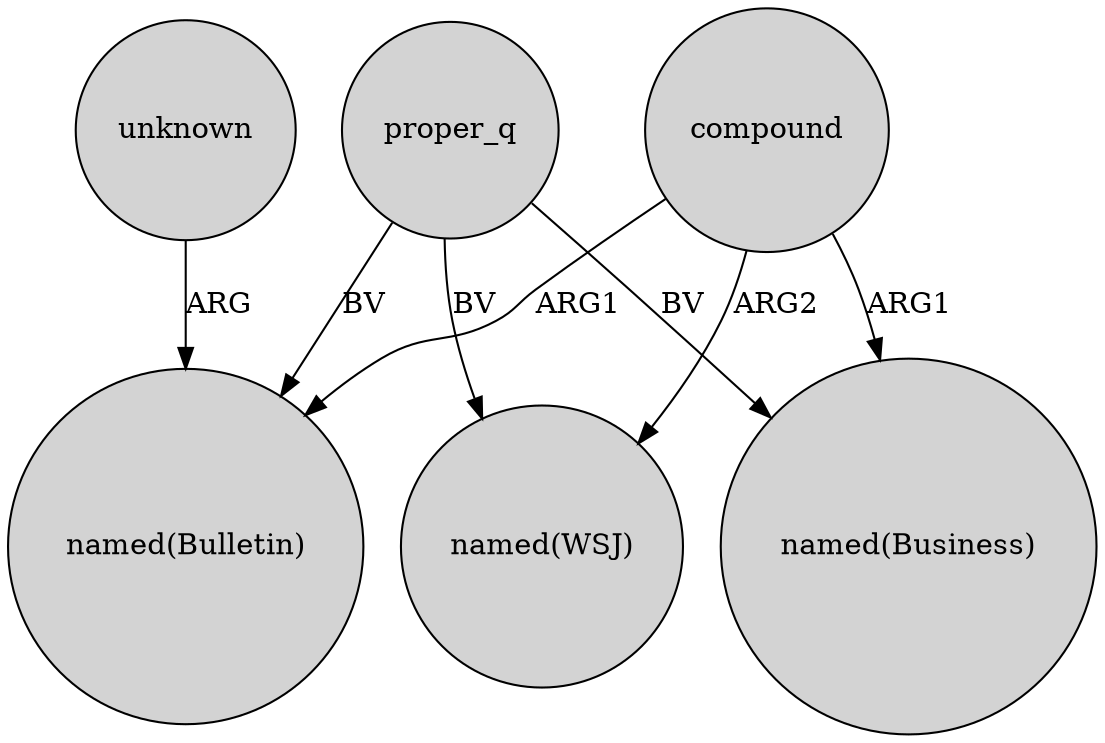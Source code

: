 digraph {
	node [shape=circle style=filled]
	compound -> "named(Bulletin)" [label=ARG1]
	proper_q -> "named(Bulletin)" [label=BV]
	compound -> "named(WSJ)" [label=ARG2]
	proper_q -> "named(Business)" [label=BV]
	proper_q -> "named(WSJ)" [label=BV]
	compound -> "named(Business)" [label=ARG1]
	unknown -> "named(Bulletin)" [label=ARG]
}
